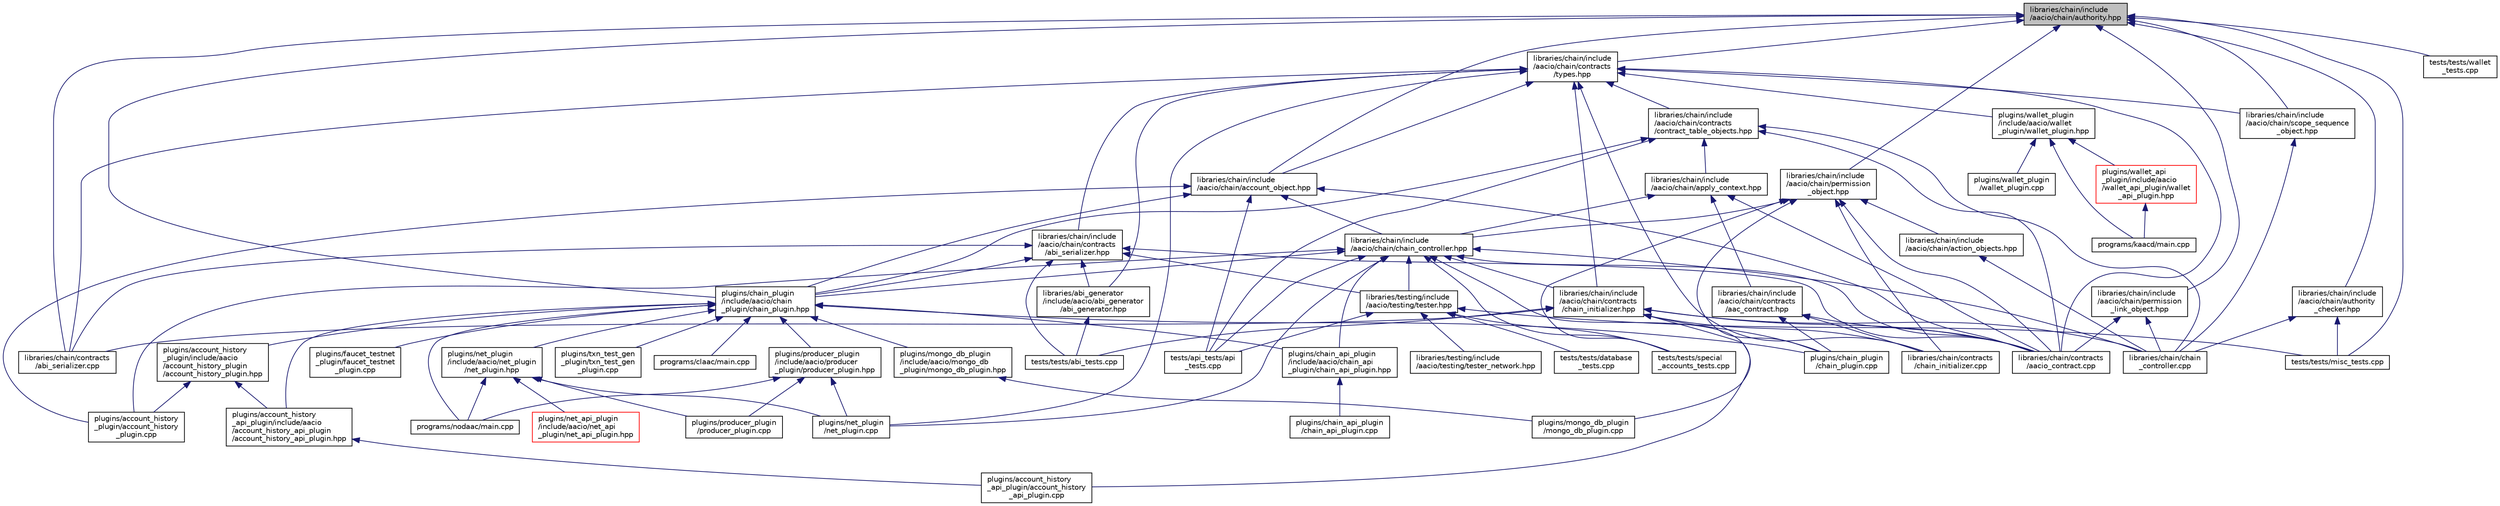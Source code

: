 digraph "libraries/chain/include/aacio/chain/authority.hpp"
{
  edge [fontname="Helvetica",fontsize="10",labelfontname="Helvetica",labelfontsize="10"];
  node [fontname="Helvetica",fontsize="10",shape=record];
  Node144 [label="libraries/chain/include\l/aacio/chain/authority.hpp",height=0.2,width=0.4,color="black", fillcolor="grey75", style="filled", fontcolor="black"];
  Node144 -> Node145 [dir="back",color="midnightblue",fontsize="10",style="solid",fontname="Helvetica"];
  Node145 [label="libraries/chain/contracts\l/abi_serializer.cpp",height=0.2,width=0.4,color="black", fillcolor="white", style="filled",URL="$abi__serializer_8cpp.html"];
  Node144 -> Node146 [dir="back",color="midnightblue",fontsize="10",style="solid",fontname="Helvetica"];
  Node146 [label="libraries/chain/include\l/aacio/chain/account_object.hpp",height=0.2,width=0.4,color="black", fillcolor="white", style="filled",URL="$account__object_8hpp.html"];
  Node146 -> Node147 [dir="back",color="midnightblue",fontsize="10",style="solid",fontname="Helvetica"];
  Node147 [label="libraries/chain/contracts\l/aacio_contract.cpp",height=0.2,width=0.4,color="black", fillcolor="white", style="filled",URL="$aacio__contract_8cpp.html"];
  Node146 -> Node148 [dir="back",color="midnightblue",fontsize="10",style="solid",fontname="Helvetica"];
  Node148 [label="libraries/chain/include\l/aacio/chain/chain_controller.hpp",height=0.2,width=0.4,color="black", fillcolor="white", style="filled",URL="$chain__controller_8hpp.html"];
  Node148 -> Node149 [dir="back",color="midnightblue",fontsize="10",style="solid",fontname="Helvetica"];
  Node149 [label="libraries/chain/chain\l_controller.cpp",height=0.2,width=0.4,color="black", fillcolor="white", style="filled",URL="$chain__controller_8cpp.html"];
  Node148 -> Node147 [dir="back",color="midnightblue",fontsize="10",style="solid",fontname="Helvetica"];
  Node148 -> Node150 [dir="back",color="midnightblue",fontsize="10",style="solid",fontname="Helvetica"];
  Node150 [label="libraries/chain/include\l/aacio/chain/contracts\l/chain_initializer.hpp",height=0.2,width=0.4,color="black", fillcolor="white", style="filled",URL="$chain__initializer_8hpp.html"];
  Node150 -> Node149 [dir="back",color="midnightblue",fontsize="10",style="solid",fontname="Helvetica"];
  Node150 -> Node147 [dir="back",color="midnightblue",fontsize="10",style="solid",fontname="Helvetica"];
  Node150 -> Node145 [dir="back",color="midnightblue",fontsize="10",style="solid",fontname="Helvetica"];
  Node150 -> Node151 [dir="back",color="midnightblue",fontsize="10",style="solid",fontname="Helvetica"];
  Node151 [label="libraries/chain/contracts\l/chain_initializer.cpp",height=0.2,width=0.4,color="black", fillcolor="white", style="filled",URL="$chain__initializer_8cpp.html"];
  Node150 -> Node152 [dir="back",color="midnightblue",fontsize="10",style="solid",fontname="Helvetica"];
  Node152 [label="plugins/chain_plugin\l/chain_plugin.cpp",height=0.2,width=0.4,color="black", fillcolor="white", style="filled",URL="$chain__plugin_8cpp.html"];
  Node150 -> Node153 [dir="back",color="midnightblue",fontsize="10",style="solid",fontname="Helvetica"];
  Node153 [label="plugins/mongo_db_plugin\l/mongo_db_plugin.cpp",height=0.2,width=0.4,color="black", fillcolor="white", style="filled",URL="$mongo__db__plugin_8cpp.html"];
  Node150 -> Node154 [dir="back",color="midnightblue",fontsize="10",style="solid",fontname="Helvetica"];
  Node154 [label="tests/tests/abi_tests.cpp",height=0.2,width=0.4,color="black", fillcolor="white", style="filled",URL="$abi__tests_8cpp.html"];
  Node148 -> Node155 [dir="back",color="midnightblue",fontsize="10",style="solid",fontname="Helvetica"];
  Node155 [label="libraries/testing/include\l/aacio/testing/tester.hpp",height=0.2,width=0.4,color="black", fillcolor="white", style="filled",URL="$tester_8hpp_source.html"];
  Node155 -> Node156 [dir="back",color="midnightblue",fontsize="10",style="solid",fontname="Helvetica"];
  Node156 [label="libraries/testing/include\l/aacio/testing/tester_network.hpp",height=0.2,width=0.4,color="black", fillcolor="white", style="filled",URL="$tester__network_8hpp_source.html"];
  Node155 -> Node157 [dir="back",color="midnightblue",fontsize="10",style="solid",fontname="Helvetica"];
  Node157 [label="tests/api_tests/api\l_tests.cpp",height=0.2,width=0.4,color="black", fillcolor="white", style="filled",URL="$api__tests_8cpp.html"];
  Node155 -> Node158 [dir="back",color="midnightblue",fontsize="10",style="solid",fontname="Helvetica"];
  Node158 [label="tests/tests/database\l_tests.cpp",height=0.2,width=0.4,color="black", fillcolor="white", style="filled",URL="$database__tests_8cpp.html"];
  Node155 -> Node159 [dir="back",color="midnightblue",fontsize="10",style="solid",fontname="Helvetica"];
  Node159 [label="tests/tests/misc_tests.cpp",height=0.2,width=0.4,color="black", fillcolor="white", style="filled",URL="$misc__tests_8cpp.html"];
  Node155 -> Node160 [dir="back",color="midnightblue",fontsize="10",style="solid",fontname="Helvetica"];
  Node160 [label="tests/tests/special\l_accounts_tests.cpp",height=0.2,width=0.4,color="black", fillcolor="white", style="filled",URL="$special__accounts__tests_8cpp.html"];
  Node148 -> Node161 [dir="back",color="midnightblue",fontsize="10",style="solid",fontname="Helvetica"];
  Node161 [label="plugins/account_history\l_api_plugin/account_history\l_api_plugin.cpp",height=0.2,width=0.4,color="black", fillcolor="white", style="filled",URL="$account__history__api__plugin_8cpp.html"];
  Node148 -> Node162 [dir="back",color="midnightblue",fontsize="10",style="solid",fontname="Helvetica"];
  Node162 [label="plugins/account_history\l_plugin/account_history\l_plugin.cpp",height=0.2,width=0.4,color="black", fillcolor="white", style="filled",URL="$account__history__plugin_8cpp.html"];
  Node148 -> Node163 [dir="back",color="midnightblue",fontsize="10",style="solid",fontname="Helvetica"];
  Node163 [label="plugins/chain_api_plugin\l/include/aacio/chain_api\l_plugin/chain_api_plugin.hpp",height=0.2,width=0.4,color="black", fillcolor="white", style="filled",URL="$chain__api__plugin_8hpp.html"];
  Node163 -> Node164 [dir="back",color="midnightblue",fontsize="10",style="solid",fontname="Helvetica"];
  Node164 [label="plugins/chain_api_plugin\l/chain_api_plugin.cpp",height=0.2,width=0.4,color="black", fillcolor="white", style="filled",URL="$chain__api__plugin_8cpp.html"];
  Node148 -> Node165 [dir="back",color="midnightblue",fontsize="10",style="solid",fontname="Helvetica"];
  Node165 [label="plugins/chain_plugin\l/include/aacio/chain\l_plugin/chain_plugin.hpp",height=0.2,width=0.4,color="black", fillcolor="white", style="filled",URL="$chain__plugin_8hpp.html"];
  Node165 -> Node166 [dir="back",color="midnightblue",fontsize="10",style="solid",fontname="Helvetica"];
  Node166 [label="plugins/account_history\l_api_plugin/include/aacio\l/account_history_api_plugin\l/account_history_api_plugin.hpp",height=0.2,width=0.4,color="black", fillcolor="white", style="filled",URL="$account__history__api__plugin_8hpp.html"];
  Node166 -> Node161 [dir="back",color="midnightblue",fontsize="10",style="solid",fontname="Helvetica"];
  Node165 -> Node167 [dir="back",color="midnightblue",fontsize="10",style="solid",fontname="Helvetica"];
  Node167 [label="plugins/account_history\l_plugin/include/aacio\l/account_history_plugin\l/account_history_plugin.hpp",height=0.2,width=0.4,color="black", fillcolor="white", style="filled",URL="$account__history__plugin_8hpp.html"];
  Node167 -> Node166 [dir="back",color="midnightblue",fontsize="10",style="solid",fontname="Helvetica"];
  Node167 -> Node162 [dir="back",color="midnightblue",fontsize="10",style="solid",fontname="Helvetica"];
  Node165 -> Node163 [dir="back",color="midnightblue",fontsize="10",style="solid",fontname="Helvetica"];
  Node165 -> Node152 [dir="back",color="midnightblue",fontsize="10",style="solid",fontname="Helvetica"];
  Node165 -> Node168 [dir="back",color="midnightblue",fontsize="10",style="solid",fontname="Helvetica"];
  Node168 [label="plugins/faucet_testnet\l_plugin/faucet_testnet\l_plugin.cpp",height=0.2,width=0.4,color="black", fillcolor="white", style="filled",URL="$faucet__testnet__plugin_8cpp.html"];
  Node165 -> Node169 [dir="back",color="midnightblue",fontsize="10",style="solid",fontname="Helvetica"];
  Node169 [label="plugins/mongo_db_plugin\l/include/aacio/mongo_db\l_plugin/mongo_db_plugin.hpp",height=0.2,width=0.4,color="black", fillcolor="white", style="filled",URL="$mongo__db__plugin_8hpp.html"];
  Node169 -> Node153 [dir="back",color="midnightblue",fontsize="10",style="solid",fontname="Helvetica"];
  Node165 -> Node170 [dir="back",color="midnightblue",fontsize="10",style="solid",fontname="Helvetica"];
  Node170 [label="plugins/net_plugin\l/include/aacio/net_plugin\l/net_plugin.hpp",height=0.2,width=0.4,color="black", fillcolor="white", style="filled",URL="$net__plugin_8hpp.html"];
  Node170 -> Node171 [dir="back",color="midnightblue",fontsize="10",style="solid",fontname="Helvetica"];
  Node171 [label="plugins/net_api_plugin\l/include/aacio/net_api\l_plugin/net_api_plugin.hpp",height=0.2,width=0.4,color="red", fillcolor="white", style="filled",URL="$net__api__plugin_8hpp.html"];
  Node170 -> Node173 [dir="back",color="midnightblue",fontsize="10",style="solid",fontname="Helvetica"];
  Node173 [label="plugins/net_plugin\l/net_plugin.cpp",height=0.2,width=0.4,color="black", fillcolor="white", style="filled",URL="$net__plugin_8cpp.html"];
  Node170 -> Node174 [dir="back",color="midnightblue",fontsize="10",style="solid",fontname="Helvetica"];
  Node174 [label="plugins/producer_plugin\l/producer_plugin.cpp",height=0.2,width=0.4,color="black", fillcolor="white", style="filled",URL="$producer__plugin_8cpp.html"];
  Node170 -> Node175 [dir="back",color="midnightblue",fontsize="10",style="solid",fontname="Helvetica"];
  Node175 [label="programs/nodaac/main.cpp",height=0.2,width=0.4,color="black", fillcolor="white", style="filled",URL="$programs_2nodaac_2main_8cpp.html"];
  Node165 -> Node176 [dir="back",color="midnightblue",fontsize="10",style="solid",fontname="Helvetica"];
  Node176 [label="plugins/producer_plugin\l/include/aacio/producer\l_plugin/producer_plugin.hpp",height=0.2,width=0.4,color="black", fillcolor="white", style="filled",URL="$producer__plugin_8hpp.html"];
  Node176 -> Node173 [dir="back",color="midnightblue",fontsize="10",style="solid",fontname="Helvetica"];
  Node176 -> Node174 [dir="back",color="midnightblue",fontsize="10",style="solid",fontname="Helvetica"];
  Node176 -> Node175 [dir="back",color="midnightblue",fontsize="10",style="solid",fontname="Helvetica"];
  Node165 -> Node177 [dir="back",color="midnightblue",fontsize="10",style="solid",fontname="Helvetica"];
  Node177 [label="plugins/txn_test_gen\l_plugin/txn_test_gen\l_plugin.cpp",height=0.2,width=0.4,color="black", fillcolor="white", style="filled",URL="$txn__test__gen__plugin_8cpp.html"];
  Node165 -> Node178 [dir="back",color="midnightblue",fontsize="10",style="solid",fontname="Helvetica"];
  Node178 [label="programs/claac/main.cpp",height=0.2,width=0.4,color="black", fillcolor="white", style="filled",URL="$programs_2claac_2main_8cpp.html"];
  Node165 -> Node175 [dir="back",color="midnightblue",fontsize="10",style="solid",fontname="Helvetica"];
  Node148 -> Node173 [dir="back",color="midnightblue",fontsize="10",style="solid",fontname="Helvetica"];
  Node148 -> Node157 [dir="back",color="midnightblue",fontsize="10",style="solid",fontname="Helvetica"];
  Node148 -> Node160 [dir="back",color="midnightblue",fontsize="10",style="solid",fontname="Helvetica"];
  Node146 -> Node162 [dir="back",color="midnightblue",fontsize="10",style="solid",fontname="Helvetica"];
  Node146 -> Node165 [dir="back",color="midnightblue",fontsize="10",style="solid",fontname="Helvetica"];
  Node146 -> Node157 [dir="back",color="midnightblue",fontsize="10",style="solid",fontname="Helvetica"];
  Node144 -> Node179 [dir="back",color="midnightblue",fontsize="10",style="solid",fontname="Helvetica"];
  Node179 [label="libraries/chain/include\l/aacio/chain/authority\l_checker.hpp",height=0.2,width=0.4,color="black", fillcolor="white", style="filled",URL="$authority__checker_8hpp.html"];
  Node179 -> Node149 [dir="back",color="midnightblue",fontsize="10",style="solid",fontname="Helvetica"];
  Node179 -> Node159 [dir="back",color="midnightblue",fontsize="10",style="solid",fontname="Helvetica"];
  Node144 -> Node180 [dir="back",color="midnightblue",fontsize="10",style="solid",fontname="Helvetica"];
  Node180 [label="libraries/chain/include\l/aacio/chain/contracts\l/types.hpp",height=0.2,width=0.4,color="black", fillcolor="white", style="filled",URL="$libraries_2chain_2include_2aacio_2chain_2contracts_2types_8hpp_source.html"];
  Node180 -> Node181 [dir="back",color="midnightblue",fontsize="10",style="solid",fontname="Helvetica"];
  Node181 [label="libraries/abi_generator\l/include/aacio/abi_generator\l/abi_generator.hpp",height=0.2,width=0.4,color="black", fillcolor="white", style="filled",URL="$abi__generator_8hpp_source.html"];
  Node181 -> Node154 [dir="back",color="midnightblue",fontsize="10",style="solid",fontname="Helvetica"];
  Node180 -> Node147 [dir="back",color="midnightblue",fontsize="10",style="solid",fontname="Helvetica"];
  Node180 -> Node145 [dir="back",color="midnightblue",fontsize="10",style="solid",fontname="Helvetica"];
  Node180 -> Node151 [dir="back",color="midnightblue",fontsize="10",style="solid",fontname="Helvetica"];
  Node180 -> Node146 [dir="back",color="midnightblue",fontsize="10",style="solid",fontname="Helvetica"];
  Node180 -> Node182 [dir="back",color="midnightblue",fontsize="10",style="solid",fontname="Helvetica"];
  Node182 [label="libraries/chain/include\l/aacio/chain/contracts\l/abi_serializer.hpp",height=0.2,width=0.4,color="black", fillcolor="white", style="filled",URL="$abi__serializer_8hpp.html"];
  Node182 -> Node181 [dir="back",color="midnightblue",fontsize="10",style="solid",fontname="Helvetica"];
  Node182 -> Node147 [dir="back",color="midnightblue",fontsize="10",style="solid",fontname="Helvetica"];
  Node182 -> Node145 [dir="back",color="midnightblue",fontsize="10",style="solid",fontname="Helvetica"];
  Node182 -> Node155 [dir="back",color="midnightblue",fontsize="10",style="solid",fontname="Helvetica"];
  Node182 -> Node165 [dir="back",color="midnightblue",fontsize="10",style="solid",fontname="Helvetica"];
  Node182 -> Node154 [dir="back",color="midnightblue",fontsize="10",style="solid",fontname="Helvetica"];
  Node180 -> Node150 [dir="back",color="midnightblue",fontsize="10",style="solid",fontname="Helvetica"];
  Node180 -> Node183 [dir="back",color="midnightblue",fontsize="10",style="solid",fontname="Helvetica"];
  Node183 [label="libraries/chain/include\l/aacio/chain/contracts\l/contract_table_objects.hpp",height=0.2,width=0.4,color="black", fillcolor="white", style="filled",URL="$contract__table__objects_8hpp.html"];
  Node183 -> Node149 [dir="back",color="midnightblue",fontsize="10",style="solid",fontname="Helvetica"];
  Node183 -> Node147 [dir="back",color="midnightblue",fontsize="10",style="solid",fontname="Helvetica"];
  Node183 -> Node184 [dir="back",color="midnightblue",fontsize="10",style="solid",fontname="Helvetica"];
  Node184 [label="libraries/chain/include\l/aacio/chain/apply_context.hpp",height=0.2,width=0.4,color="black", fillcolor="white", style="filled",URL="$apply__context_8hpp.html"];
  Node184 -> Node147 [dir="back",color="midnightblue",fontsize="10",style="solid",fontname="Helvetica"];
  Node184 -> Node148 [dir="back",color="midnightblue",fontsize="10",style="solid",fontname="Helvetica"];
  Node184 -> Node185 [dir="back",color="midnightblue",fontsize="10",style="solid",fontname="Helvetica"];
  Node185 [label="libraries/chain/include\l/aacio/chain/contracts\l/aac_contract.hpp",height=0.2,width=0.4,color="black", fillcolor="white", style="filled",URL="$aac__contract_8hpp.html"];
  Node185 -> Node147 [dir="back",color="midnightblue",fontsize="10",style="solid",fontname="Helvetica"];
  Node185 -> Node151 [dir="back",color="midnightblue",fontsize="10",style="solid",fontname="Helvetica"];
  Node185 -> Node152 [dir="back",color="midnightblue",fontsize="10",style="solid",fontname="Helvetica"];
  Node183 -> Node165 [dir="back",color="midnightblue",fontsize="10",style="solid",fontname="Helvetica"];
  Node183 -> Node157 [dir="back",color="midnightblue",fontsize="10",style="solid",fontname="Helvetica"];
  Node180 -> Node186 [dir="back",color="midnightblue",fontsize="10",style="solid",fontname="Helvetica"];
  Node186 [label="libraries/chain/include\l/aacio/chain/scope_sequence\l_object.hpp",height=0.2,width=0.4,color="black", fillcolor="white", style="filled",URL="$scope__sequence__object_8hpp.html"];
  Node186 -> Node149 [dir="back",color="midnightblue",fontsize="10",style="solid",fontname="Helvetica"];
  Node180 -> Node173 [dir="back",color="midnightblue",fontsize="10",style="solid",fontname="Helvetica"];
  Node180 -> Node187 [dir="back",color="midnightblue",fontsize="10",style="solid",fontname="Helvetica"];
  Node187 [label="plugins/wallet_plugin\l/include/aacio/wallet\l_plugin/wallet_plugin.hpp",height=0.2,width=0.4,color="black", fillcolor="white", style="filled",URL="$wallet__plugin_8hpp.html"];
  Node187 -> Node188 [dir="back",color="midnightblue",fontsize="10",style="solid",fontname="Helvetica"];
  Node188 [label="plugins/wallet_api\l_plugin/include/aacio\l/wallet_api_plugin/wallet\l_api_plugin.hpp",height=0.2,width=0.4,color="red", fillcolor="white", style="filled",URL="$wallet__api__plugin_8hpp.html"];
  Node188 -> Node190 [dir="back",color="midnightblue",fontsize="10",style="solid",fontname="Helvetica"];
  Node190 [label="programs/kaacd/main.cpp",height=0.2,width=0.4,color="black", fillcolor="white", style="filled",URL="$programs_2kaacd_2main_8cpp.html"];
  Node187 -> Node191 [dir="back",color="midnightblue",fontsize="10",style="solid",fontname="Helvetica"];
  Node191 [label="plugins/wallet_plugin\l/wallet_plugin.cpp",height=0.2,width=0.4,color="black", fillcolor="white", style="filled",URL="$wallet__plugin_8cpp.html"];
  Node187 -> Node190 [dir="back",color="midnightblue",fontsize="10",style="solid",fontname="Helvetica"];
  Node144 -> Node192 [dir="back",color="midnightblue",fontsize="10",style="solid",fontname="Helvetica"];
  Node192 [label="libraries/chain/include\l/aacio/chain/permission\l_link_object.hpp",height=0.2,width=0.4,color="black", fillcolor="white", style="filled",URL="$permission__link__object_8hpp.html"];
  Node192 -> Node149 [dir="back",color="midnightblue",fontsize="10",style="solid",fontname="Helvetica"];
  Node192 -> Node147 [dir="back",color="midnightblue",fontsize="10",style="solid",fontname="Helvetica"];
  Node144 -> Node193 [dir="back",color="midnightblue",fontsize="10",style="solid",fontname="Helvetica"];
  Node193 [label="libraries/chain/include\l/aacio/chain/permission\l_object.hpp",height=0.2,width=0.4,color="black", fillcolor="white", style="filled",URL="$permission__object_8hpp.html"];
  Node193 -> Node147 [dir="back",color="midnightblue",fontsize="10",style="solid",fontname="Helvetica"];
  Node193 -> Node151 [dir="back",color="midnightblue",fontsize="10",style="solid",fontname="Helvetica"];
  Node193 -> Node194 [dir="back",color="midnightblue",fontsize="10",style="solid",fontname="Helvetica"];
  Node194 [label="libraries/chain/include\l/aacio/chain/action_objects.hpp",height=0.2,width=0.4,color="black", fillcolor="white", style="filled",URL="$action__objects_8hpp.html"];
  Node194 -> Node149 [dir="back",color="midnightblue",fontsize="10",style="solid",fontname="Helvetica"];
  Node193 -> Node148 [dir="back",color="midnightblue",fontsize="10",style="solid",fontname="Helvetica"];
  Node193 -> Node152 [dir="back",color="midnightblue",fontsize="10",style="solid",fontname="Helvetica"];
  Node193 -> Node160 [dir="back",color="midnightblue",fontsize="10",style="solid",fontname="Helvetica"];
  Node144 -> Node186 [dir="back",color="midnightblue",fontsize="10",style="solid",fontname="Helvetica"];
  Node144 -> Node165 [dir="back",color="midnightblue",fontsize="10",style="solid",fontname="Helvetica"];
  Node144 -> Node159 [dir="back",color="midnightblue",fontsize="10",style="solid",fontname="Helvetica"];
  Node144 -> Node195 [dir="back",color="midnightblue",fontsize="10",style="solid",fontname="Helvetica"];
  Node195 [label="tests/tests/wallet\l_tests.cpp",height=0.2,width=0.4,color="black", fillcolor="white", style="filled",URL="$wallet__tests_8cpp.html"];
}

